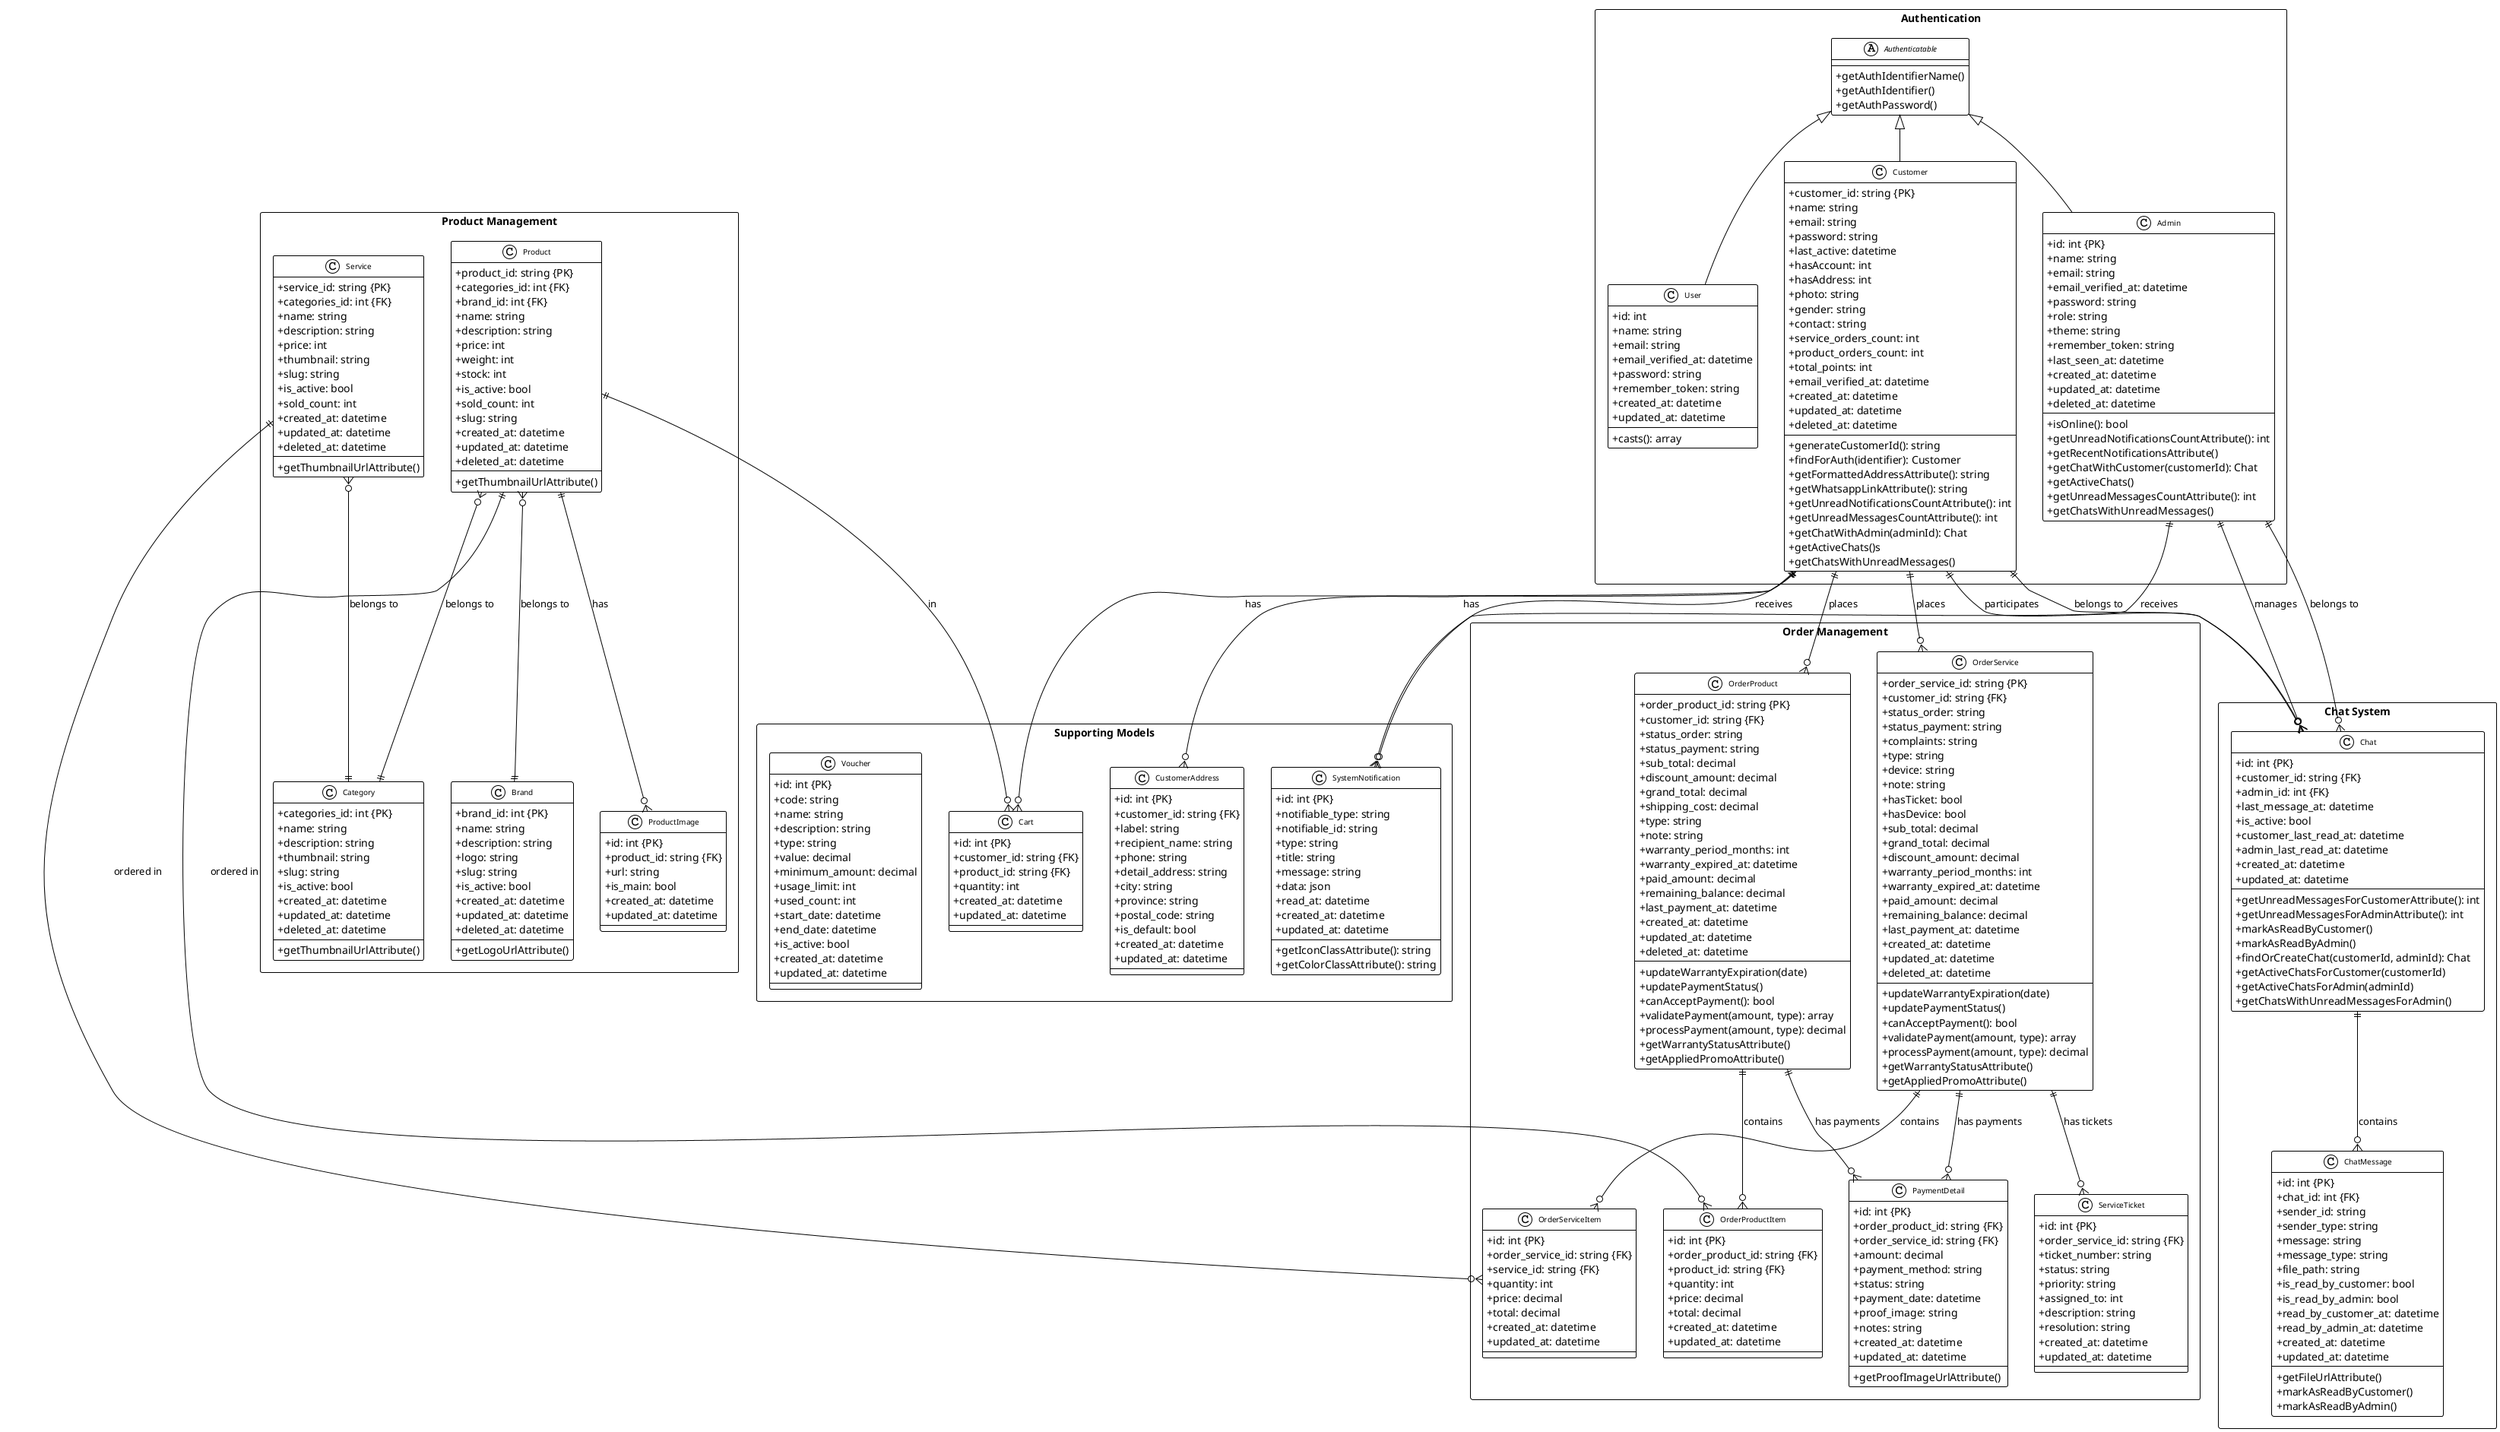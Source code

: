 @startuml Laravel Class Diagram

!theme plain
skinparam classAttributeIconSize 0
skinparam classFontSize 10
skinparam packageStyle rectangle

' Authentication Models
package "Authentication" {
    abstract class Authenticatable {
        +getAuthIdentifierName()
        +getAuthIdentifier()
        +getAuthPassword()
    }
    
    class User extends Authenticatable {
        +id: int
        +name: string
        +email: string
        +email_verified_at: datetime
        +password: string
        +remember_token: string
        +created_at: datetime
        +updated_at: datetime
        --
        +casts(): array
    }
    
    class Customer extends Authenticatable {
        +customer_id: string {PK}
        +name: string
        +email: string
        +password: string
        +last_active: datetime
        +hasAccount: int
        +hasAddress: int
        +photo: string
        +gender: string
        +contact: string
        +service_orders_count: int
        +product_orders_count: int
        +total_points: int
        +email_verified_at: datetime
        +created_at: datetime
        +updated_at: datetime
        +deleted_at: datetime
        --
        +generateCustomerId(): string
        +findForAuth(identifier): Customer
        +getFormattedAddressAttribute(): string
        +getWhatsappLinkAttribute(): string
        +getUnreadNotificationsCountAttribute(): int
        +getUnreadMessagesCountAttribute(): int
        +getChatWithAdmin(adminId): Chat
        +getActiveChats()s
        +getChatsWithUnreadMessages()
    }
    
    class Admin extends Authenticatable {
        +id: int {PK}
        +name: string
        +email: string
        +email_verified_at: datetime
        +password: string
        +role: string
        +theme: string
        +remember_token: string
        +last_seen_at: datetime
        +created_at: datetime
        +updated_at: datetime
        +deleted_at: datetime
        --
        +isOnline(): bool
        +getUnreadNotificationsCountAttribute(): int
        +getRecentNotificationsAttribute()
        +getChatWithCustomer(customerId): Chat
        +getActiveChats()
        +getUnreadMessagesCountAttribute(): int
        +getChatsWithUnreadMessages()
    }
}

' Product Management
package "Product Management" {
    class Category {
        +categories_id: int {PK}
        +name: string
        +description: string
        +thumbnail: string
        +slug: string
        +is_active: bool
        +created_at: datetime
        +updated_at: datetime
        +deleted_at: datetime
        --
        +getThumbnailUrlAttribute()
    }
    
    class Brand {
        +brand_id: int {PK}
        +name: string
        +description: string
        +logo: string
        +slug: string
        +is_active: bool
        +created_at: datetime
        +updated_at: datetime
        +deleted_at: datetime
        --
        +getLogoUrlAttribute()
    }
    
    class Product {
        +product_id: string {PK}
        +categories_id: int {FK}
        +brand_id: int {FK}
        +name: string
        +description: string
        +price: int
        +weight: int
        +stock: int
        +is_active: bool
        +sold_count: int
        +slug: string
        +created_at: datetime
        +updated_at: datetime
        +deleted_at: datetime
        --
        +getThumbnailUrlAttribute()
    }
    
    class ProductImage {
        +id: int {PK}
        +product_id: string {FK}
        +url: string
        +is_main: bool
        +created_at: datetime
        +updated_at: datetime
    }
    
    class Service {
        +service_id: string {PK}
        +categories_id: int {FK}
        +name: string
        +description: string
        +price: int
        +thumbnail: string
        +slug: string
        +is_active: bool
        +sold_count: int
        +created_at: datetime
        +updated_at: datetime
        +deleted_at: datetime
        --
        +getThumbnailUrlAttribute()
    }
}

' Order Management
package "Order Management" {
    class OrderProduct {
        +order_product_id: string {PK}
        +customer_id: string {FK}
        +status_order: string
        +status_payment: string
        +sub_total: decimal
        +discount_amount: decimal
        +grand_total: decimal
        +shipping_cost: decimal
        +type: string
        +note: string
        +warranty_period_months: int
        +warranty_expired_at: datetime
        +paid_amount: decimal
        +remaining_balance: decimal
        +last_payment_at: datetime
        +created_at: datetime
        +updated_at: datetime
        +deleted_at: datetime
        --
        +updateWarrantyExpiration(date)
        +updatePaymentStatus()
        +canAcceptPayment(): bool
        +validatePayment(amount, type): array
        +processPayment(amount, type): decimal
        +getWarrantyStatusAttribute()
        +getAppliedPromoAttribute()
    }
    
    class OrderProductItem {
        +id: int {PK}
        +order_product_id: string {FK}
        +product_id: string {FK}
        +quantity: int
        +price: decimal
        +total: decimal
        +created_at: datetime
        +updated_at: datetime
    }
    
    class OrderService {
        +order_service_id: string {PK}
        +customer_id: string {FK}
        +status_order: string
        +status_payment: string
        +complaints: string
        +type: string
        +device: string
        +note: string
        +hasTicket: bool
        +hasDevice: bool
        +sub_total: decimal
        +grand_total: decimal
        +discount_amount: decimal
        +warranty_period_months: int
        +warranty_expired_at: datetime
        +paid_amount: decimal
        +remaining_balance: decimal
        +last_payment_at: datetime
        +created_at: datetime
        +updated_at: datetime
        +deleted_at: datetime
        --
        +updateWarrantyExpiration(date)
        +updatePaymentStatus()
        +canAcceptPayment(): bool
        +validatePayment(amount, type): array
        +processPayment(amount, type): decimal
        +getWarrantyStatusAttribute()
        +getAppliedPromoAttribute()
    }
    
    class OrderServiceItem {
        +id: int {PK}
        +order_service_id: string {FK}
        +service_id: string {FK}
        +quantity: int
        +price: decimal
        +total: decimal
        +created_at: datetime
        +updated_at: datetime
    }
    
    class PaymentDetail {
        +id: int {PK}
        +order_product_id: string {FK}
        +order_service_id: string {FK}
        +amount: decimal
        +payment_method: string
        +status: string
        +payment_date: datetime
        +proof_image: string
        +notes: string
        +created_at: datetime
        +updated_at: datetime
        --
        +getProofImageUrlAttribute()
    }
    
    class ServiceTicket {
        +id: int {PK}
        +order_service_id: string {FK}
        +ticket_number: string
        +status: string
        +priority: string
        +assigned_to: int
        +description: string
        +resolution: string
        +created_at: datetime
        +updated_at: datetime
    }
}

' Chat System
package "Chat System" {
    class Chat {
        +id: int {PK}
        +customer_id: string {FK}
        +admin_id: int {FK}
        +last_message_at: datetime
        +is_active: bool
        +customer_last_read_at: datetime
        +admin_last_read_at: datetime
        +created_at: datetime
        +updated_at: datetime
        --
        +getUnreadMessagesForCustomerAttribute(): int
        +getUnreadMessagesForAdminAttribute(): int
        +markAsReadByCustomer()
        +markAsReadByAdmin()
        +findOrCreateChat(customerId, adminId): Chat
        +getActiveChatsForCustomer(customerId)
        +getActiveChatsForAdmin(adminId)
        +getChatsWithUnreadMessagesForAdmin()
    }
    
    class ChatMessage {
        +id: int {PK}
        +chat_id: int {FK}
        +sender_id: string
        +sender_type: string
        +message: string
        +message_type: string
        +file_path: string
        +is_read_by_customer: bool
        +is_read_by_admin: bool
        +read_by_customer_at: datetime
        +read_by_admin_at: datetime
        +created_at: datetime
        +updated_at: datetime
        --
        +getFileUrlAttribute()
        +markAsReadByCustomer()
        +markAsReadByAdmin()
    }
}

' Supporting Models
package "Supporting Models" {
    class Cart {
        +id: int {PK}
        +customer_id: string {FK}
        +product_id: string {FK}
        +quantity: int
        +created_at: datetime
        +updated_at: datetime
    }
    
    class CustomerAddress {
        +id: int {PK}
        +customer_id: string {FK}
        +label: string
        +recipient_name: string
        +phone: string
        +detail_address: string
        +city: string
        +province: string
        +postal_code: string
        +is_default: bool
        +created_at: datetime
        +updated_at: datetime
    }
    
    class SystemNotification {
        +id: int {PK}
        +notifiable_type: string
        +notifiable_id: string
        +type: string
        +title: string
        +message: string
        +data: json
        +read_at: datetime
        +created_at: datetime
        +updated_at: datetime
        --
        +getIconClassAttribute(): string
        +getColorClassAttribute(): string
    }
    
    class Voucher {
        +id: int {PK}
        +code: string
        +name: string
        +description: string
        +type: string
        +value: decimal
        +minimum_amount: decimal
        +usage_limit: int
        +used_count: int
        +start_date: datetime
        +end_date: datetime
        +is_active: bool
        +created_at: datetime
        +updated_at: datetime
    }
}

' Relationships
Customer ||--o{ OrderProduct : "places"
Customer ||--o{ OrderService : "places"
Customer ||--o{ Cart : "has"
Customer ||--o{ CustomerAddress : "has"
Customer ||--o{ Chat : "participates"
Customer ||--o{ SystemNotification : "receives"

Admin ||--o{ Chat : "manages"
Admin ||--o{ SystemNotification : "receives"

Product }o--|| Category : "belongs to"
Product }o--|| Brand : "belongs to"
Product ||--o{ ProductImage : "has"
Product ||--o{ Cart : "in"
Product ||--o{ OrderProductItem : "ordered in"

Service }o--|| Category : "belongs to"
Service ||--o{ OrderServiceItem : "ordered in"

OrderProduct ||--o{ OrderProductItem : "contains"
OrderProduct ||--o{ PaymentDetail : "has payments"

OrderService ||--o{ OrderServiceItem : "contains"
OrderService ||--o{ PaymentDetail : "has payments"
OrderService ||--o{ ServiceTicket : "has tickets"

Chat }o--|| Customer : "belongs to"
Chat }o--|| Admin : "belongs to"
Chat ||--o{ ChatMessage : "contains"

@enduml
